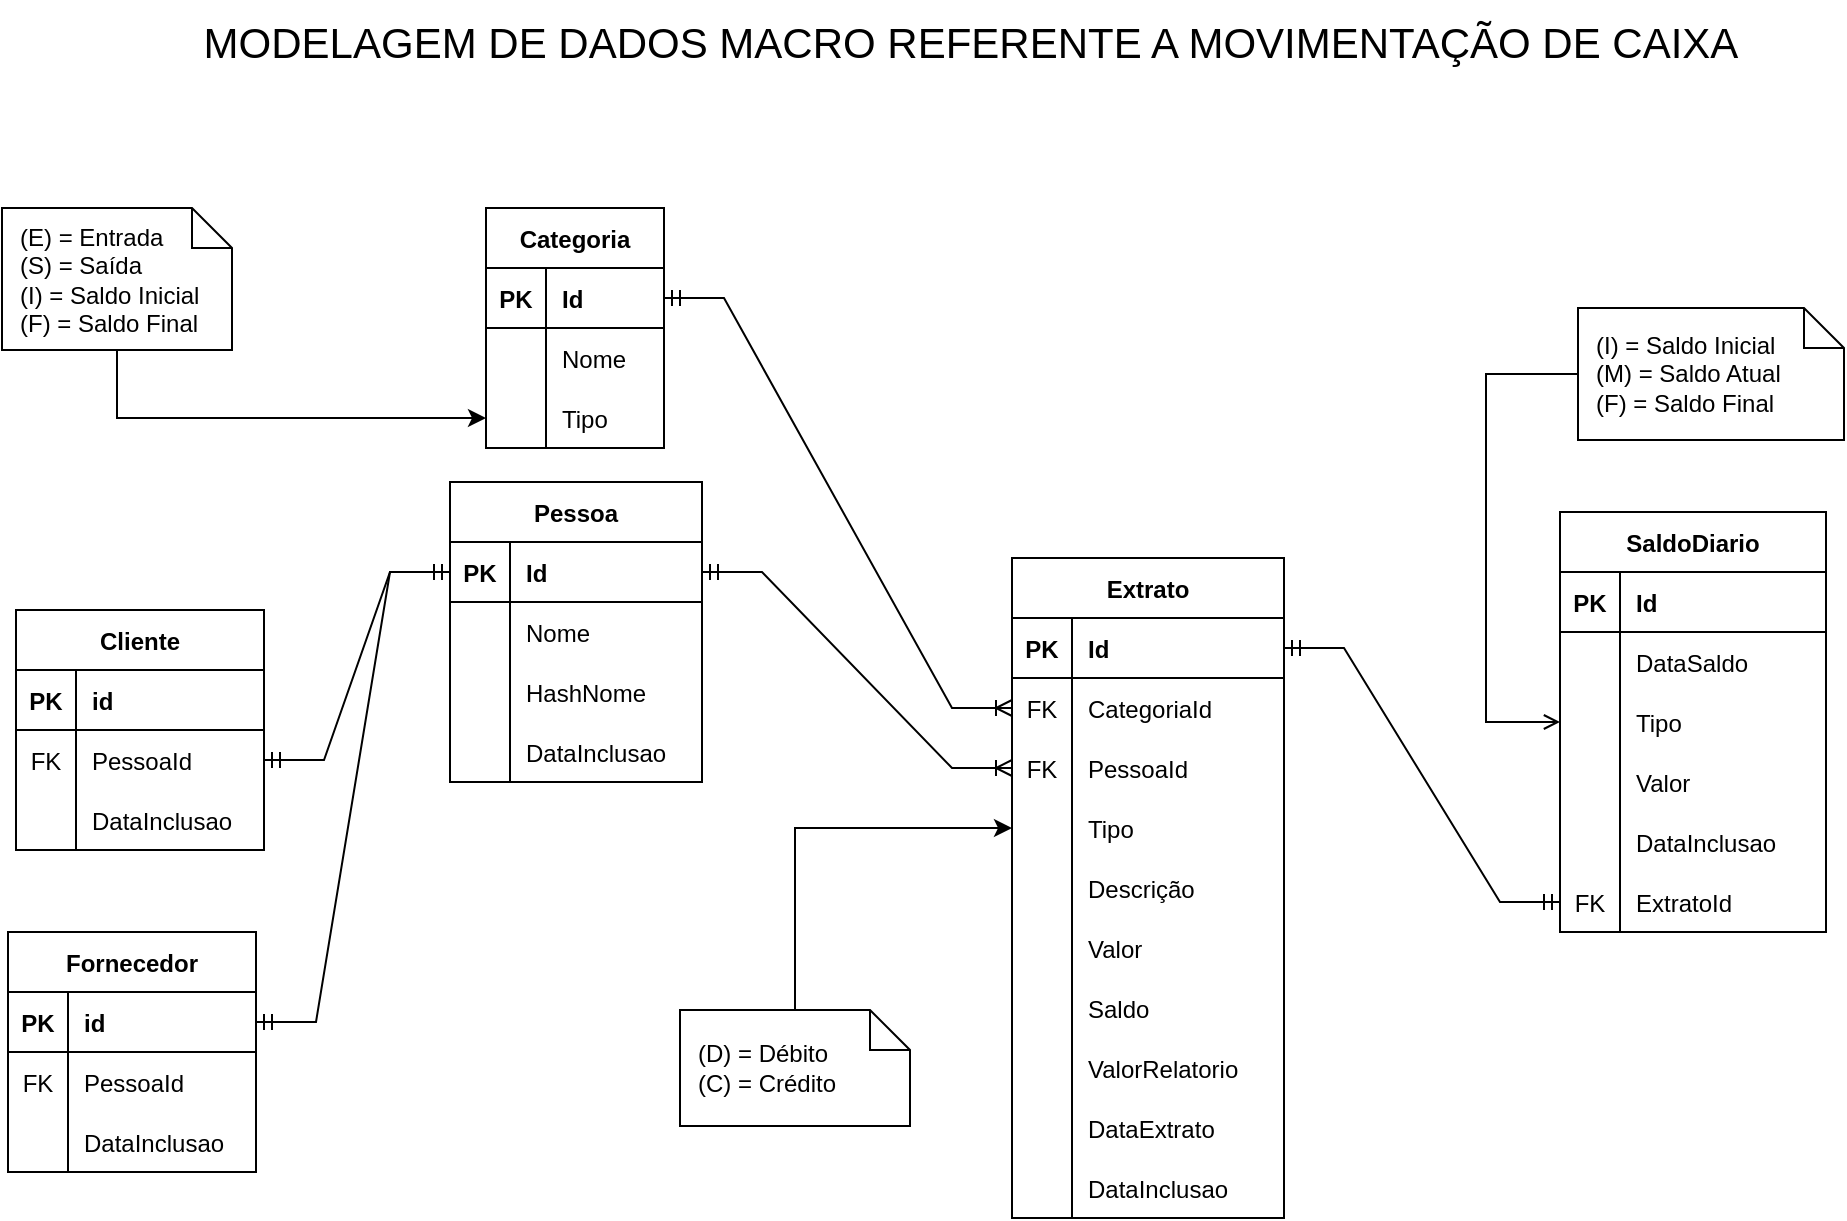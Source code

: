 <mxfile version="20.8.16" type="device"><diagram name="Crédito" id="AS2PuGs1cD0k9oY-39qY"><mxGraphModel dx="1418" dy="838" grid="0" gridSize="10" guides="1" tooltips="1" connect="1" arrows="1" fold="1" page="1" pageScale="1" pageWidth="1169" pageHeight="827" math="0" shadow="0"><root><mxCell id="0"/><mxCell id="1" parent="0"/><mxCell id="M5hJtx3lly6AgWgmzrhG-14" value="Cliente" style="shape=table;startSize=30;container=1;collapsible=1;childLayout=tableLayout;fixedRows=1;rowLines=0;fontStyle=1;align=center;resizeLast=1;" parent="1" vertex="1"><mxGeometry x="78" y="433" width="124" height="120" as="geometry"/></mxCell><mxCell id="M5hJtx3lly6AgWgmzrhG-15" value="" style="shape=tableRow;horizontal=0;startSize=0;swimlaneHead=0;swimlaneBody=0;fillColor=none;collapsible=0;dropTarget=0;points=[[0,0.5],[1,0.5]];portConstraint=eastwest;top=0;left=0;right=0;bottom=1;" parent="M5hJtx3lly6AgWgmzrhG-14" vertex="1"><mxGeometry y="30" width="124" height="30" as="geometry"/></mxCell><mxCell id="M5hJtx3lly6AgWgmzrhG-16" value="PK" style="shape=partialRectangle;connectable=0;fillColor=none;top=0;left=0;bottom=0;right=0;fontStyle=1;overflow=hidden;" parent="M5hJtx3lly6AgWgmzrhG-15" vertex="1"><mxGeometry width="30" height="30" as="geometry"><mxRectangle width="30" height="30" as="alternateBounds"/></mxGeometry></mxCell><mxCell id="M5hJtx3lly6AgWgmzrhG-17" value="id" style="shape=partialRectangle;connectable=0;fillColor=none;top=0;left=0;bottom=0;right=0;align=left;spacingLeft=6;fontStyle=1;overflow=hidden;" parent="M5hJtx3lly6AgWgmzrhG-15" vertex="1"><mxGeometry x="30" width="94" height="30" as="geometry"><mxRectangle width="94" height="30" as="alternateBounds"/></mxGeometry></mxCell><mxCell id="M5hJtx3lly6AgWgmzrhG-21" value="" style="shape=tableRow;horizontal=0;startSize=0;swimlaneHead=0;swimlaneBody=0;fillColor=none;collapsible=0;dropTarget=0;points=[[0,0.5],[1,0.5]];portConstraint=eastwest;top=0;left=0;right=0;bottom=0;" parent="M5hJtx3lly6AgWgmzrhG-14" vertex="1"><mxGeometry y="60" width="124" height="30" as="geometry"/></mxCell><mxCell id="M5hJtx3lly6AgWgmzrhG-22" value="FK" style="shape=partialRectangle;connectable=0;fillColor=none;top=0;left=0;bottom=0;right=0;editable=1;overflow=hidden;" parent="M5hJtx3lly6AgWgmzrhG-21" vertex="1"><mxGeometry width="30" height="30" as="geometry"><mxRectangle width="30" height="30" as="alternateBounds"/></mxGeometry></mxCell><mxCell id="M5hJtx3lly6AgWgmzrhG-23" value="PessoaId" style="shape=partialRectangle;connectable=0;fillColor=none;top=0;left=0;bottom=0;right=0;align=left;spacingLeft=6;overflow=hidden;" parent="M5hJtx3lly6AgWgmzrhG-21" vertex="1"><mxGeometry x="30" width="94" height="30" as="geometry"><mxRectangle width="94" height="30" as="alternateBounds"/></mxGeometry></mxCell><mxCell id="M5hJtx3lly6AgWgmzrhG-24" value="" style="shape=tableRow;horizontal=0;startSize=0;swimlaneHead=0;swimlaneBody=0;fillColor=none;collapsible=0;dropTarget=0;points=[[0,0.5],[1,0.5]];portConstraint=eastwest;top=0;left=0;right=0;bottom=0;" parent="M5hJtx3lly6AgWgmzrhG-14" vertex="1"><mxGeometry y="90" width="124" height="30" as="geometry"/></mxCell><mxCell id="M5hJtx3lly6AgWgmzrhG-25" value="" style="shape=partialRectangle;connectable=0;fillColor=none;top=0;left=0;bottom=0;right=0;editable=1;overflow=hidden;" parent="M5hJtx3lly6AgWgmzrhG-24" vertex="1"><mxGeometry width="30" height="30" as="geometry"><mxRectangle width="30" height="30" as="alternateBounds"/></mxGeometry></mxCell><mxCell id="M5hJtx3lly6AgWgmzrhG-26" value="DataInclusao" style="shape=partialRectangle;connectable=0;fillColor=none;top=0;left=0;bottom=0;right=0;align=left;spacingLeft=6;overflow=hidden;" parent="M5hJtx3lly6AgWgmzrhG-24" vertex="1"><mxGeometry x="30" width="94" height="30" as="geometry"><mxRectangle width="94" height="30" as="alternateBounds"/></mxGeometry></mxCell><mxCell id="M5hJtx3lly6AgWgmzrhG-64" value="Pessoa" style="shape=table;startSize=30;container=1;collapsible=1;childLayout=tableLayout;fixedRows=1;rowLines=0;fontStyle=1;align=center;resizeLast=1;" parent="1" vertex="1"><mxGeometry x="295" y="369" width="126" height="150" as="geometry"/></mxCell><mxCell id="M5hJtx3lly6AgWgmzrhG-65" value="" style="shape=tableRow;horizontal=0;startSize=0;swimlaneHead=0;swimlaneBody=0;fillColor=none;collapsible=0;dropTarget=0;points=[[0,0.5],[1,0.5]];portConstraint=eastwest;top=0;left=0;right=0;bottom=1;" parent="M5hJtx3lly6AgWgmzrhG-64" vertex="1"><mxGeometry y="30" width="126" height="30" as="geometry"/></mxCell><mxCell id="M5hJtx3lly6AgWgmzrhG-66" value="PK" style="shape=partialRectangle;connectable=0;fillColor=none;top=0;left=0;bottom=0;right=0;fontStyle=1;overflow=hidden;" parent="M5hJtx3lly6AgWgmzrhG-65" vertex="1"><mxGeometry width="30" height="30" as="geometry"><mxRectangle width="30" height="30" as="alternateBounds"/></mxGeometry></mxCell><mxCell id="M5hJtx3lly6AgWgmzrhG-67" value="Id" style="shape=partialRectangle;connectable=0;fillColor=none;top=0;left=0;bottom=0;right=0;align=left;spacingLeft=6;fontStyle=1;overflow=hidden;" parent="M5hJtx3lly6AgWgmzrhG-65" vertex="1"><mxGeometry x="30" width="96" height="30" as="geometry"><mxRectangle width="96" height="30" as="alternateBounds"/></mxGeometry></mxCell><mxCell id="M5hJtx3lly6AgWgmzrhG-68" value="" style="shape=tableRow;horizontal=0;startSize=0;swimlaneHead=0;swimlaneBody=0;fillColor=none;collapsible=0;dropTarget=0;points=[[0,0.5],[1,0.5]];portConstraint=eastwest;top=0;left=0;right=0;bottom=0;" parent="M5hJtx3lly6AgWgmzrhG-64" vertex="1"><mxGeometry y="60" width="126" height="30" as="geometry"/></mxCell><mxCell id="M5hJtx3lly6AgWgmzrhG-69" value="" style="shape=partialRectangle;connectable=0;fillColor=none;top=0;left=0;bottom=0;right=0;editable=1;overflow=hidden;" parent="M5hJtx3lly6AgWgmzrhG-68" vertex="1"><mxGeometry width="30" height="30" as="geometry"><mxRectangle width="30" height="30" as="alternateBounds"/></mxGeometry></mxCell><mxCell id="M5hJtx3lly6AgWgmzrhG-70" value="Nome" style="shape=partialRectangle;connectable=0;fillColor=none;top=0;left=0;bottom=0;right=0;align=left;spacingLeft=6;overflow=hidden;" parent="M5hJtx3lly6AgWgmzrhG-68" vertex="1"><mxGeometry x="30" width="96" height="30" as="geometry"><mxRectangle width="96" height="30" as="alternateBounds"/></mxGeometry></mxCell><mxCell id="dbDoLOKkEnyLVUd_mC0m-1" value="" style="shape=tableRow;horizontal=0;startSize=0;swimlaneHead=0;swimlaneBody=0;fillColor=none;collapsible=0;dropTarget=0;points=[[0,0.5],[1,0.5]];portConstraint=eastwest;top=0;left=0;right=0;bottom=0;" parent="M5hJtx3lly6AgWgmzrhG-64" vertex="1"><mxGeometry y="90" width="126" height="30" as="geometry"/></mxCell><mxCell id="dbDoLOKkEnyLVUd_mC0m-2" value="" style="shape=partialRectangle;connectable=0;fillColor=none;top=0;left=0;bottom=0;right=0;editable=1;overflow=hidden;" parent="dbDoLOKkEnyLVUd_mC0m-1" vertex="1"><mxGeometry width="30" height="30" as="geometry"><mxRectangle width="30" height="30" as="alternateBounds"/></mxGeometry></mxCell><mxCell id="dbDoLOKkEnyLVUd_mC0m-3" value="HashNome" style="shape=partialRectangle;connectable=0;fillColor=none;top=0;left=0;bottom=0;right=0;align=left;spacingLeft=6;overflow=hidden;" parent="dbDoLOKkEnyLVUd_mC0m-1" vertex="1"><mxGeometry x="30" width="96" height="30" as="geometry"><mxRectangle width="96" height="30" as="alternateBounds"/></mxGeometry></mxCell><mxCell id="M5hJtx3lly6AgWgmzrhG-74" value="" style="shape=tableRow;horizontal=0;startSize=0;swimlaneHead=0;swimlaneBody=0;fillColor=none;collapsible=0;dropTarget=0;points=[[0,0.5],[1,0.5]];portConstraint=eastwest;top=0;left=0;right=0;bottom=0;" parent="M5hJtx3lly6AgWgmzrhG-64" vertex="1"><mxGeometry y="120" width="126" height="30" as="geometry"/></mxCell><mxCell id="M5hJtx3lly6AgWgmzrhG-75" value="" style="shape=partialRectangle;connectable=0;fillColor=none;top=0;left=0;bottom=0;right=0;editable=1;overflow=hidden;" parent="M5hJtx3lly6AgWgmzrhG-74" vertex="1"><mxGeometry width="30" height="30" as="geometry"><mxRectangle width="30" height="30" as="alternateBounds"/></mxGeometry></mxCell><mxCell id="M5hJtx3lly6AgWgmzrhG-76" value="DataInclusao" style="shape=partialRectangle;connectable=0;fillColor=none;top=0;left=0;bottom=0;right=0;align=left;spacingLeft=6;overflow=hidden;" parent="M5hJtx3lly6AgWgmzrhG-74" vertex="1"><mxGeometry x="30" width="96" height="30" as="geometry"><mxRectangle width="96" height="30" as="alternateBounds"/></mxGeometry></mxCell><mxCell id="M5hJtx3lly6AgWgmzrhG-77" style="edgeStyle=orthogonalEdgeStyle;rounded=0;orthogonalLoop=1;jettySize=auto;html=1;entryX=1;entryY=0.5;entryDx=0;entryDy=0;" parent="1" edge="1"><mxGeometry relative="1" as="geometry"><mxPoint x="870" y="273" as="sourcePoint"/></mxGeometry></mxCell><mxCell id="M5hJtx3lly6AgWgmzrhG-89" value="Categoria" style="shape=table;startSize=30;container=1;collapsible=1;childLayout=tableLayout;fixedRows=1;rowLines=0;fontStyle=1;align=center;resizeLast=1;" parent="1" vertex="1"><mxGeometry x="313" y="232" width="89" height="120" as="geometry"/></mxCell><mxCell id="M5hJtx3lly6AgWgmzrhG-90" value="" style="shape=tableRow;horizontal=0;startSize=0;swimlaneHead=0;swimlaneBody=0;fillColor=none;collapsible=0;dropTarget=0;points=[[0,0.5],[1,0.5]];portConstraint=eastwest;top=0;left=0;right=0;bottom=1;" parent="M5hJtx3lly6AgWgmzrhG-89" vertex="1"><mxGeometry y="30" width="89" height="30" as="geometry"/></mxCell><mxCell id="M5hJtx3lly6AgWgmzrhG-91" value="PK" style="shape=partialRectangle;connectable=0;fillColor=none;top=0;left=0;bottom=0;right=0;fontStyle=1;overflow=hidden;" parent="M5hJtx3lly6AgWgmzrhG-90" vertex="1"><mxGeometry width="30" height="30" as="geometry"><mxRectangle width="30" height="30" as="alternateBounds"/></mxGeometry></mxCell><mxCell id="M5hJtx3lly6AgWgmzrhG-92" value="Id" style="shape=partialRectangle;connectable=0;fillColor=none;top=0;left=0;bottom=0;right=0;align=left;spacingLeft=6;fontStyle=1;overflow=hidden;" parent="M5hJtx3lly6AgWgmzrhG-90" vertex="1"><mxGeometry x="30" width="59" height="30" as="geometry"><mxRectangle width="59" height="30" as="alternateBounds"/></mxGeometry></mxCell><mxCell id="M5hJtx3lly6AgWgmzrhG-93" value="" style="shape=tableRow;horizontal=0;startSize=0;swimlaneHead=0;swimlaneBody=0;fillColor=none;collapsible=0;dropTarget=0;points=[[0,0.5],[1,0.5]];portConstraint=eastwest;top=0;left=0;right=0;bottom=0;" parent="M5hJtx3lly6AgWgmzrhG-89" vertex="1"><mxGeometry y="60" width="89" height="30" as="geometry"/></mxCell><mxCell id="M5hJtx3lly6AgWgmzrhG-94" value="" style="shape=partialRectangle;connectable=0;fillColor=none;top=0;left=0;bottom=0;right=0;editable=1;overflow=hidden;" parent="M5hJtx3lly6AgWgmzrhG-93" vertex="1"><mxGeometry width="30" height="30" as="geometry"><mxRectangle width="30" height="30" as="alternateBounds"/></mxGeometry></mxCell><mxCell id="M5hJtx3lly6AgWgmzrhG-95" value="Nome" style="shape=partialRectangle;connectable=0;fillColor=none;top=0;left=0;bottom=0;right=0;align=left;spacingLeft=6;overflow=hidden;" parent="M5hJtx3lly6AgWgmzrhG-93" vertex="1"><mxGeometry x="30" width="59" height="30" as="geometry"><mxRectangle width="59" height="30" as="alternateBounds"/></mxGeometry></mxCell><mxCell id="dbDoLOKkEnyLVUd_mC0m-12" value="" style="shape=tableRow;horizontal=0;startSize=0;swimlaneHead=0;swimlaneBody=0;fillColor=none;collapsible=0;dropTarget=0;points=[[0,0.5],[1,0.5]];portConstraint=eastwest;top=0;left=0;right=0;bottom=0;" parent="M5hJtx3lly6AgWgmzrhG-89" vertex="1"><mxGeometry y="90" width="89" height="30" as="geometry"/></mxCell><mxCell id="dbDoLOKkEnyLVUd_mC0m-13" value="" style="shape=partialRectangle;connectable=0;fillColor=none;top=0;left=0;bottom=0;right=0;editable=1;overflow=hidden;" parent="dbDoLOKkEnyLVUd_mC0m-12" vertex="1"><mxGeometry width="30" height="30" as="geometry"><mxRectangle width="30" height="30" as="alternateBounds"/></mxGeometry></mxCell><mxCell id="dbDoLOKkEnyLVUd_mC0m-14" value="Tipo" style="shape=partialRectangle;connectable=0;fillColor=none;top=0;left=0;bottom=0;right=0;align=left;spacingLeft=6;overflow=hidden;" parent="dbDoLOKkEnyLVUd_mC0m-12" vertex="1"><mxGeometry x="30" width="59" height="30" as="geometry"><mxRectangle width="59" height="30" as="alternateBounds"/></mxGeometry></mxCell><mxCell id="mObp9Lxqi2hKLNURR3In-1" value="Extrato" style="shape=table;startSize=30;container=1;collapsible=1;childLayout=tableLayout;fixedRows=1;rowLines=0;fontStyle=1;align=center;resizeLast=1;" parent="1" vertex="1"><mxGeometry x="576" y="407" width="136" height="330" as="geometry"/></mxCell><mxCell id="mObp9Lxqi2hKLNURR3In-2" value="" style="shape=tableRow;horizontal=0;startSize=0;swimlaneHead=0;swimlaneBody=0;fillColor=none;collapsible=0;dropTarget=0;points=[[0,0.5],[1,0.5]];portConstraint=eastwest;top=0;left=0;right=0;bottom=1;" parent="mObp9Lxqi2hKLNURR3In-1" vertex="1"><mxGeometry y="30" width="136" height="30" as="geometry"/></mxCell><mxCell id="mObp9Lxqi2hKLNURR3In-3" value="PK" style="shape=partialRectangle;connectable=0;fillColor=none;top=0;left=0;bottom=0;right=0;fontStyle=1;overflow=hidden;" parent="mObp9Lxqi2hKLNURR3In-2" vertex="1"><mxGeometry width="30" height="30" as="geometry"><mxRectangle width="30" height="30" as="alternateBounds"/></mxGeometry></mxCell><mxCell id="mObp9Lxqi2hKLNURR3In-4" value="Id" style="shape=partialRectangle;connectable=0;fillColor=none;top=0;left=0;bottom=0;right=0;align=left;spacingLeft=6;fontStyle=1;overflow=hidden;" parent="mObp9Lxqi2hKLNURR3In-2" vertex="1"><mxGeometry x="30" width="106" height="30" as="geometry"><mxRectangle width="106" height="30" as="alternateBounds"/></mxGeometry></mxCell><mxCell id="_UPKLBqCX-SLolypVZ4s-2" value="" style="shape=tableRow;horizontal=0;startSize=0;swimlaneHead=0;swimlaneBody=0;fillColor=none;collapsible=0;dropTarget=0;points=[[0,0.5],[1,0.5]];portConstraint=eastwest;top=0;left=0;right=0;bottom=0;" vertex="1" parent="mObp9Lxqi2hKLNURR3In-1"><mxGeometry y="60" width="136" height="30" as="geometry"/></mxCell><mxCell id="_UPKLBqCX-SLolypVZ4s-3" value="FK" style="shape=partialRectangle;connectable=0;fillColor=none;top=0;left=0;bottom=0;right=0;editable=1;overflow=hidden;" vertex="1" parent="_UPKLBqCX-SLolypVZ4s-2"><mxGeometry width="30" height="30" as="geometry"><mxRectangle width="30" height="30" as="alternateBounds"/></mxGeometry></mxCell><mxCell id="_UPKLBqCX-SLolypVZ4s-4" value="CategoriaId" style="shape=partialRectangle;connectable=0;fillColor=none;top=0;left=0;bottom=0;right=0;align=left;spacingLeft=6;overflow=hidden;" vertex="1" parent="_UPKLBqCX-SLolypVZ4s-2"><mxGeometry x="30" width="106" height="30" as="geometry"><mxRectangle width="106" height="30" as="alternateBounds"/></mxGeometry></mxCell><mxCell id="_UPKLBqCX-SLolypVZ4s-5" value="" style="shape=tableRow;horizontal=0;startSize=0;swimlaneHead=0;swimlaneBody=0;fillColor=none;collapsible=0;dropTarget=0;points=[[0,0.5],[1,0.5]];portConstraint=eastwest;top=0;left=0;right=0;bottom=0;" vertex="1" parent="mObp9Lxqi2hKLNURR3In-1"><mxGeometry y="90" width="136" height="30" as="geometry"/></mxCell><mxCell id="_UPKLBqCX-SLolypVZ4s-6" value="FK" style="shape=partialRectangle;connectable=0;fillColor=none;top=0;left=0;bottom=0;right=0;editable=1;overflow=hidden;" vertex="1" parent="_UPKLBqCX-SLolypVZ4s-5"><mxGeometry width="30" height="30" as="geometry"><mxRectangle width="30" height="30" as="alternateBounds"/></mxGeometry></mxCell><mxCell id="_UPKLBqCX-SLolypVZ4s-7" value="PessoaId" style="shape=partialRectangle;connectable=0;fillColor=none;top=0;left=0;bottom=0;right=0;align=left;spacingLeft=6;overflow=hidden;" vertex="1" parent="_UPKLBqCX-SLolypVZ4s-5"><mxGeometry x="30" width="106" height="30" as="geometry"><mxRectangle width="106" height="30" as="alternateBounds"/></mxGeometry></mxCell><mxCell id="mObp9Lxqi2hKLNURR3In-5" value="" style="shape=tableRow;horizontal=0;startSize=0;swimlaneHead=0;swimlaneBody=0;fillColor=none;collapsible=0;dropTarget=0;points=[[0,0.5],[1,0.5]];portConstraint=eastwest;top=0;left=0;right=0;bottom=0;" parent="mObp9Lxqi2hKLNURR3In-1" vertex="1"><mxGeometry y="120" width="136" height="30" as="geometry"/></mxCell><mxCell id="mObp9Lxqi2hKLNURR3In-6" value="" style="shape=partialRectangle;connectable=0;fillColor=none;top=0;left=0;bottom=0;right=0;editable=1;overflow=hidden;" parent="mObp9Lxqi2hKLNURR3In-5" vertex="1"><mxGeometry width="30" height="30" as="geometry"><mxRectangle width="30" height="30" as="alternateBounds"/></mxGeometry></mxCell><mxCell id="mObp9Lxqi2hKLNURR3In-7" value="Tipo" style="shape=partialRectangle;connectable=0;fillColor=none;top=0;left=0;bottom=0;right=0;align=left;spacingLeft=6;overflow=hidden;" parent="mObp9Lxqi2hKLNURR3In-5" vertex="1"><mxGeometry x="30" width="106" height="30" as="geometry"><mxRectangle width="106" height="30" as="alternateBounds"/></mxGeometry></mxCell><mxCell id="ggzeGpOyFJZ835EG9ODy-5" value="" style="shape=tableRow;horizontal=0;startSize=0;swimlaneHead=0;swimlaneBody=0;fillColor=none;collapsible=0;dropTarget=0;points=[[0,0.5],[1,0.5]];portConstraint=eastwest;top=0;left=0;right=0;bottom=0;" parent="mObp9Lxqi2hKLNURR3In-1" vertex="1"><mxGeometry y="150" width="136" height="30" as="geometry"/></mxCell><mxCell id="ggzeGpOyFJZ835EG9ODy-6" value="" style="shape=partialRectangle;connectable=0;fillColor=none;top=0;left=0;bottom=0;right=0;editable=1;overflow=hidden;" parent="ggzeGpOyFJZ835EG9ODy-5" vertex="1"><mxGeometry width="30" height="30" as="geometry"><mxRectangle width="30" height="30" as="alternateBounds"/></mxGeometry></mxCell><mxCell id="ggzeGpOyFJZ835EG9ODy-7" value="Descrição" style="shape=partialRectangle;connectable=0;fillColor=none;top=0;left=0;bottom=0;right=0;align=left;spacingLeft=6;overflow=hidden;" parent="ggzeGpOyFJZ835EG9ODy-5" vertex="1"><mxGeometry x="30" width="106" height="30" as="geometry"><mxRectangle width="106" height="30" as="alternateBounds"/></mxGeometry></mxCell><mxCell id="ggzeGpOyFJZ835EG9ODy-2" value="" style="shape=tableRow;horizontal=0;startSize=0;swimlaneHead=0;swimlaneBody=0;fillColor=none;collapsible=0;dropTarget=0;points=[[0,0.5],[1,0.5]];portConstraint=eastwest;top=0;left=0;right=0;bottom=0;" parent="mObp9Lxqi2hKLNURR3In-1" vertex="1"><mxGeometry y="180" width="136" height="30" as="geometry"/></mxCell><mxCell id="ggzeGpOyFJZ835EG9ODy-3" value="" style="shape=partialRectangle;connectable=0;fillColor=none;top=0;left=0;bottom=0;right=0;editable=1;overflow=hidden;" parent="ggzeGpOyFJZ835EG9ODy-2" vertex="1"><mxGeometry width="30" height="30" as="geometry"><mxRectangle width="30" height="30" as="alternateBounds"/></mxGeometry></mxCell><mxCell id="ggzeGpOyFJZ835EG9ODy-4" value="Valor" style="shape=partialRectangle;connectable=0;fillColor=none;top=0;left=0;bottom=0;right=0;align=left;spacingLeft=6;overflow=hidden;" parent="ggzeGpOyFJZ835EG9ODy-2" vertex="1"><mxGeometry x="30" width="106" height="30" as="geometry"><mxRectangle width="106" height="30" as="alternateBounds"/></mxGeometry></mxCell><mxCell id="mObp9Lxqi2hKLNURR3In-8" value="" style="shape=tableRow;horizontal=0;startSize=0;swimlaneHead=0;swimlaneBody=0;fillColor=none;collapsible=0;dropTarget=0;points=[[0,0.5],[1,0.5]];portConstraint=eastwest;top=0;left=0;right=0;bottom=0;" parent="mObp9Lxqi2hKLNURR3In-1" vertex="1"><mxGeometry y="210" width="136" height="30" as="geometry"/></mxCell><mxCell id="mObp9Lxqi2hKLNURR3In-9" value="" style="shape=partialRectangle;connectable=0;fillColor=none;top=0;left=0;bottom=0;right=0;editable=1;overflow=hidden;" parent="mObp9Lxqi2hKLNURR3In-8" vertex="1"><mxGeometry width="30" height="30" as="geometry"><mxRectangle width="30" height="30" as="alternateBounds"/></mxGeometry></mxCell><mxCell id="mObp9Lxqi2hKLNURR3In-10" value="Saldo" style="shape=partialRectangle;connectable=0;fillColor=none;top=0;left=0;bottom=0;right=0;align=left;spacingLeft=6;overflow=hidden;" parent="mObp9Lxqi2hKLNURR3In-8" vertex="1"><mxGeometry x="30" width="106" height="30" as="geometry"><mxRectangle width="106" height="30" as="alternateBounds"/></mxGeometry></mxCell><mxCell id="dbDoLOKkEnyLVUd_mC0m-22" value="" style="shape=tableRow;horizontal=0;startSize=0;swimlaneHead=0;swimlaneBody=0;fillColor=none;collapsible=0;dropTarget=0;points=[[0,0.5],[1,0.5]];portConstraint=eastwest;top=0;left=0;right=0;bottom=0;" parent="mObp9Lxqi2hKLNURR3In-1" vertex="1"><mxGeometry y="240" width="136" height="30" as="geometry"/></mxCell><mxCell id="dbDoLOKkEnyLVUd_mC0m-23" value="" style="shape=partialRectangle;connectable=0;fillColor=none;top=0;left=0;bottom=0;right=0;editable=1;overflow=hidden;" parent="dbDoLOKkEnyLVUd_mC0m-22" vertex="1"><mxGeometry width="30" height="30" as="geometry"><mxRectangle width="30" height="30" as="alternateBounds"/></mxGeometry></mxCell><mxCell id="dbDoLOKkEnyLVUd_mC0m-24" value="ValorRelatorio" style="shape=partialRectangle;connectable=0;fillColor=none;top=0;left=0;bottom=0;right=0;align=left;spacingLeft=6;overflow=hidden;" parent="dbDoLOKkEnyLVUd_mC0m-22" vertex="1"><mxGeometry x="30" width="106" height="30" as="geometry"><mxRectangle width="106" height="30" as="alternateBounds"/></mxGeometry></mxCell><mxCell id="dbDoLOKkEnyLVUd_mC0m-44" value="" style="shape=tableRow;horizontal=0;startSize=0;swimlaneHead=0;swimlaneBody=0;fillColor=none;collapsible=0;dropTarget=0;points=[[0,0.5],[1,0.5]];portConstraint=eastwest;top=0;left=0;right=0;bottom=0;" parent="mObp9Lxqi2hKLNURR3In-1" vertex="1"><mxGeometry y="270" width="136" height="30" as="geometry"/></mxCell><mxCell id="dbDoLOKkEnyLVUd_mC0m-45" value="" style="shape=partialRectangle;connectable=0;fillColor=none;top=0;left=0;bottom=0;right=0;editable=1;overflow=hidden;" parent="dbDoLOKkEnyLVUd_mC0m-44" vertex="1"><mxGeometry width="30" height="30" as="geometry"><mxRectangle width="30" height="30" as="alternateBounds"/></mxGeometry></mxCell><mxCell id="dbDoLOKkEnyLVUd_mC0m-46" value="DataExtrato" style="shape=partialRectangle;connectable=0;fillColor=none;top=0;left=0;bottom=0;right=0;align=left;spacingLeft=6;overflow=hidden;" parent="dbDoLOKkEnyLVUd_mC0m-44" vertex="1"><mxGeometry x="30" width="106" height="30" as="geometry"><mxRectangle width="106" height="30" as="alternateBounds"/></mxGeometry></mxCell><mxCell id="dbDoLOKkEnyLVUd_mC0m-69" value="" style="shape=tableRow;horizontal=0;startSize=0;swimlaneHead=0;swimlaneBody=0;fillColor=none;collapsible=0;dropTarget=0;points=[[0,0.5],[1,0.5]];portConstraint=eastwest;top=0;left=0;right=0;bottom=0;" parent="mObp9Lxqi2hKLNURR3In-1" vertex="1"><mxGeometry y="300" width="136" height="30" as="geometry"/></mxCell><mxCell id="dbDoLOKkEnyLVUd_mC0m-70" value="" style="shape=partialRectangle;connectable=0;fillColor=none;top=0;left=0;bottom=0;right=0;editable=1;overflow=hidden;" parent="dbDoLOKkEnyLVUd_mC0m-69" vertex="1"><mxGeometry width="30" height="30" as="geometry"><mxRectangle width="30" height="30" as="alternateBounds"/></mxGeometry></mxCell><mxCell id="dbDoLOKkEnyLVUd_mC0m-71" value="DataInclusao" style="shape=partialRectangle;connectable=0;fillColor=none;top=0;left=0;bottom=0;right=0;align=left;spacingLeft=6;overflow=hidden;" parent="dbDoLOKkEnyLVUd_mC0m-69" vertex="1"><mxGeometry x="30" width="106" height="30" as="geometry"><mxRectangle width="106" height="30" as="alternateBounds"/></mxGeometry></mxCell><mxCell id="dbDoLOKkEnyLVUd_mC0m-19" value="" style="edgeStyle=entityRelationEdgeStyle;fontSize=12;html=1;endArrow=ERmandOne;startArrow=ERoneToMany;rounded=0;startFill=0;endFill=0;entryX=1;entryY=0.5;entryDx=0;entryDy=0;" parent="1" source="_UPKLBqCX-SLolypVZ4s-5" target="M5hJtx3lly6AgWgmzrhG-65" edge="1"><mxGeometry width="100" height="100" relative="1" as="geometry"><mxPoint x="627" y="365" as="sourcePoint"/><mxPoint x="747" y="316" as="targetPoint"/></mxGeometry></mxCell><mxCell id="dbDoLOKkEnyLVUd_mC0m-21" value="" style="edgeStyle=entityRelationEdgeStyle;fontSize=12;html=1;endArrow=ERmandOne;startArrow=ERmandOne;rounded=0;endFill=0;entryX=1;entryY=0.5;entryDx=0;entryDy=0;exitX=0;exitY=0.5;exitDx=0;exitDy=0;" parent="1" source="M5hJtx3lly6AgWgmzrhG-65" target="M5hJtx3lly6AgWgmzrhG-21" edge="1"><mxGeometry width="100" height="100" relative="1" as="geometry"><mxPoint x="130" y="495" as="sourcePoint"/><mxPoint x="314" y="287" as="targetPoint"/></mxGeometry></mxCell><mxCell id="dbDoLOKkEnyLVUd_mC0m-75" value="SaldoDiario" style="shape=table;startSize=30;container=1;collapsible=1;childLayout=tableLayout;fixedRows=1;rowLines=0;fontStyle=1;align=center;resizeLast=1;" parent="1" vertex="1"><mxGeometry x="850" y="384" width="133" height="210" as="geometry"/></mxCell><mxCell id="dbDoLOKkEnyLVUd_mC0m-76" value="" style="shape=tableRow;horizontal=0;startSize=0;swimlaneHead=0;swimlaneBody=0;fillColor=none;collapsible=0;dropTarget=0;points=[[0,0.5],[1,0.5]];portConstraint=eastwest;top=0;left=0;right=0;bottom=1;" parent="dbDoLOKkEnyLVUd_mC0m-75" vertex="1"><mxGeometry y="30" width="133" height="30" as="geometry"/></mxCell><mxCell id="dbDoLOKkEnyLVUd_mC0m-77" value="PK" style="shape=partialRectangle;connectable=0;fillColor=none;top=0;left=0;bottom=0;right=0;fontStyle=1;overflow=hidden;" parent="dbDoLOKkEnyLVUd_mC0m-76" vertex="1"><mxGeometry width="30" height="30" as="geometry"><mxRectangle width="30" height="30" as="alternateBounds"/></mxGeometry></mxCell><mxCell id="dbDoLOKkEnyLVUd_mC0m-78" value="Id" style="shape=partialRectangle;connectable=0;fillColor=none;top=0;left=0;bottom=0;right=0;align=left;spacingLeft=6;fontStyle=1;overflow=hidden;" parent="dbDoLOKkEnyLVUd_mC0m-76" vertex="1"><mxGeometry x="30" width="103" height="30" as="geometry"><mxRectangle width="103" height="30" as="alternateBounds"/></mxGeometry></mxCell><mxCell id="dbDoLOKkEnyLVUd_mC0m-79" value="" style="shape=tableRow;horizontal=0;startSize=0;swimlaneHead=0;swimlaneBody=0;fillColor=none;collapsible=0;dropTarget=0;points=[[0,0.5],[1,0.5]];portConstraint=eastwest;top=0;left=0;right=0;bottom=0;" parent="dbDoLOKkEnyLVUd_mC0m-75" vertex="1"><mxGeometry y="60" width="133" height="30" as="geometry"/></mxCell><mxCell id="dbDoLOKkEnyLVUd_mC0m-80" value="" style="shape=partialRectangle;connectable=0;fillColor=none;top=0;left=0;bottom=0;right=0;editable=1;overflow=hidden;" parent="dbDoLOKkEnyLVUd_mC0m-79" vertex="1"><mxGeometry width="30" height="30" as="geometry"><mxRectangle width="30" height="30" as="alternateBounds"/></mxGeometry></mxCell><mxCell id="dbDoLOKkEnyLVUd_mC0m-81" value="DataSaldo" style="shape=partialRectangle;connectable=0;fillColor=none;top=0;left=0;bottom=0;right=0;align=left;spacingLeft=6;overflow=hidden;" parent="dbDoLOKkEnyLVUd_mC0m-79" vertex="1"><mxGeometry x="30" width="103" height="30" as="geometry"><mxRectangle width="103" height="30" as="alternateBounds"/></mxGeometry></mxCell><mxCell id="dbDoLOKkEnyLVUd_mC0m-82" value="" style="shape=tableRow;horizontal=0;startSize=0;swimlaneHead=0;swimlaneBody=0;fillColor=none;collapsible=0;dropTarget=0;points=[[0,0.5],[1,0.5]];portConstraint=eastwest;top=0;left=0;right=0;bottom=0;" parent="dbDoLOKkEnyLVUd_mC0m-75" vertex="1"><mxGeometry y="90" width="133" height="30" as="geometry"/></mxCell><mxCell id="dbDoLOKkEnyLVUd_mC0m-83" value="" style="shape=partialRectangle;connectable=0;fillColor=none;top=0;left=0;bottom=0;right=0;editable=1;overflow=hidden;" parent="dbDoLOKkEnyLVUd_mC0m-82" vertex="1"><mxGeometry width="30" height="30" as="geometry"><mxRectangle width="30" height="30" as="alternateBounds"/></mxGeometry></mxCell><mxCell id="dbDoLOKkEnyLVUd_mC0m-84" value="Tipo" style="shape=partialRectangle;connectable=0;fillColor=none;top=0;left=0;bottom=0;right=0;align=left;spacingLeft=6;overflow=hidden;" parent="dbDoLOKkEnyLVUd_mC0m-82" vertex="1"><mxGeometry x="30" width="103" height="30" as="geometry"><mxRectangle width="103" height="30" as="alternateBounds"/></mxGeometry></mxCell><mxCell id="dbDoLOKkEnyLVUd_mC0m-95" value="" style="shape=tableRow;horizontal=0;startSize=0;swimlaneHead=0;swimlaneBody=0;fillColor=none;collapsible=0;dropTarget=0;points=[[0,0.5],[1,0.5]];portConstraint=eastwest;top=0;left=0;right=0;bottom=0;" parent="dbDoLOKkEnyLVUd_mC0m-75" vertex="1"><mxGeometry y="120" width="133" height="30" as="geometry"/></mxCell><mxCell id="dbDoLOKkEnyLVUd_mC0m-96" value="" style="shape=partialRectangle;connectable=0;fillColor=none;top=0;left=0;bottom=0;right=0;editable=1;overflow=hidden;" parent="dbDoLOKkEnyLVUd_mC0m-95" vertex="1"><mxGeometry width="30" height="30" as="geometry"><mxRectangle width="30" height="30" as="alternateBounds"/></mxGeometry></mxCell><mxCell id="dbDoLOKkEnyLVUd_mC0m-97" value="Valor" style="shape=partialRectangle;connectable=0;fillColor=none;top=0;left=0;bottom=0;right=0;align=left;spacingLeft=6;overflow=hidden;" parent="dbDoLOKkEnyLVUd_mC0m-95" vertex="1"><mxGeometry x="30" width="103" height="30" as="geometry"><mxRectangle width="103" height="30" as="alternateBounds"/></mxGeometry></mxCell><mxCell id="dbDoLOKkEnyLVUd_mC0m-98" value="" style="shape=tableRow;horizontal=0;startSize=0;swimlaneHead=0;swimlaneBody=0;fillColor=none;collapsible=0;dropTarget=0;points=[[0,0.5],[1,0.5]];portConstraint=eastwest;top=0;left=0;right=0;bottom=0;" parent="dbDoLOKkEnyLVUd_mC0m-75" vertex="1"><mxGeometry y="150" width="133" height="30" as="geometry"/></mxCell><mxCell id="dbDoLOKkEnyLVUd_mC0m-99" value="" style="shape=partialRectangle;connectable=0;fillColor=none;top=0;left=0;bottom=0;right=0;editable=1;overflow=hidden;" parent="dbDoLOKkEnyLVUd_mC0m-98" vertex="1"><mxGeometry width="30" height="30" as="geometry"><mxRectangle width="30" height="30" as="alternateBounds"/></mxGeometry></mxCell><mxCell id="dbDoLOKkEnyLVUd_mC0m-100" value="DataInclusao" style="shape=partialRectangle;connectable=0;fillColor=none;top=0;left=0;bottom=0;right=0;align=left;spacingLeft=6;overflow=hidden;" parent="dbDoLOKkEnyLVUd_mC0m-98" vertex="1"><mxGeometry x="30" width="103" height="30" as="geometry"><mxRectangle width="103" height="30" as="alternateBounds"/></mxGeometry></mxCell><mxCell id="dbDoLOKkEnyLVUd_mC0m-117" value="" style="shape=tableRow;horizontal=0;startSize=0;swimlaneHead=0;swimlaneBody=0;fillColor=none;collapsible=0;dropTarget=0;points=[[0,0.5],[1,0.5]];portConstraint=eastwest;top=0;left=0;right=0;bottom=0;" parent="dbDoLOKkEnyLVUd_mC0m-75" vertex="1"><mxGeometry y="180" width="133" height="30" as="geometry"/></mxCell><mxCell id="dbDoLOKkEnyLVUd_mC0m-118" value="FK" style="shape=partialRectangle;connectable=0;fillColor=none;top=0;left=0;bottom=0;right=0;editable=1;overflow=hidden;" parent="dbDoLOKkEnyLVUd_mC0m-117" vertex="1"><mxGeometry width="30" height="30" as="geometry"><mxRectangle width="30" height="30" as="alternateBounds"/></mxGeometry></mxCell><mxCell id="dbDoLOKkEnyLVUd_mC0m-119" value="ExtratoId" style="shape=partialRectangle;connectable=0;fillColor=none;top=0;left=0;bottom=0;right=0;align=left;spacingLeft=6;overflow=hidden;" parent="dbDoLOKkEnyLVUd_mC0m-117" vertex="1"><mxGeometry x="30" width="103" height="30" as="geometry"><mxRectangle width="103" height="30" as="alternateBounds"/></mxGeometry></mxCell><mxCell id="dbDoLOKkEnyLVUd_mC0m-120" value="" style="edgeStyle=entityRelationEdgeStyle;fontSize=12;html=1;endArrow=ERmandOne;startArrow=ERmandOne;rounded=0;endFill=0;exitX=1;exitY=0.5;exitDx=0;exitDy=0;entryX=0;entryY=0.5;entryDx=0;entryDy=0;" parent="1" source="mObp9Lxqi2hKLNURR3In-2" target="dbDoLOKkEnyLVUd_mC0m-117" edge="1"><mxGeometry width="100" height="100" relative="1" as="geometry"><mxPoint x="858" y="575" as="sourcePoint"/><mxPoint x="943" y="605" as="targetPoint"/></mxGeometry></mxCell><mxCell id="dbDoLOKkEnyLVUd_mC0m-123" value="MODELAGEM DE DADOS MACRO REFERENTE A MOVIMENTAÇÃO DE CAIXA" style="text;strokeColor=none;align=center;fillColor=none;html=1;verticalAlign=middle;whiteSpace=wrap;rounded=0;fontSize=21;" parent="1" vertex="1"><mxGeometry x="145" y="128" width="821" height="42" as="geometry"/></mxCell><mxCell id="_UPKLBqCX-SLolypVZ4s-11" style="edgeStyle=orthogonalEdgeStyle;rounded=0;orthogonalLoop=1;jettySize=auto;html=1;entryX=0;entryY=0.5;entryDx=0;entryDy=0;" edge="1" parent="1" source="VZypG9-3mjtRUPBR6G18-1" target="dbDoLOKkEnyLVUd_mC0m-12"><mxGeometry relative="1" as="geometry"/></mxCell><mxCell id="VZypG9-3mjtRUPBR6G18-1" value="(E) = Entrada&lt;br&gt;(S) = Saída&lt;br&gt;(I) = Saldo Inicial&lt;br&gt;(F) = Saldo Final" style="shape=note;size=20;whiteSpace=wrap;html=1;fontSize=12;align=left;spacingLeft=7;" parent="1" vertex="1"><mxGeometry x="71" y="232" width="115" height="71" as="geometry"/></mxCell><mxCell id="0s124H1mqhTuyRkb53Gq-5" style="edgeStyle=orthogonalEdgeStyle;rounded=0;orthogonalLoop=1;jettySize=auto;html=1;entryX=0;entryY=0.5;entryDx=0;entryDy=0;fontSize=12;startArrow=none;startFill=0;endArrow=open;endFill=0;" parent="1" source="0s124H1mqhTuyRkb53Gq-3" target="dbDoLOKkEnyLVUd_mC0m-82" edge="1"><mxGeometry relative="1" as="geometry"><Array as="points"><mxPoint x="813" y="315"/><mxPoint x="813" y="489"/></Array></mxGeometry></mxCell><mxCell id="0s124H1mqhTuyRkb53Gq-3" value="(I) = Saldo Inicial&lt;br&gt;(M) = Saldo Atual&lt;br&gt;(F) = Saldo Final" style="shape=note;size=20;whiteSpace=wrap;html=1;fontSize=12;align=left;spacingLeft=7;" parent="1" vertex="1"><mxGeometry x="859" y="282" width="133" height="66" as="geometry"/></mxCell><mxCell id="_UPKLBqCX-SLolypVZ4s-9" style="edgeStyle=orthogonalEdgeStyle;rounded=0;orthogonalLoop=1;jettySize=auto;html=1;entryX=0;entryY=0.5;entryDx=0;entryDy=0;" edge="1" parent="1" source="0s124H1mqhTuyRkb53Gq-7" target="mObp9Lxqi2hKLNURR3In-5"><mxGeometry relative="1" as="geometry"/></mxCell><mxCell id="0s124H1mqhTuyRkb53Gq-7" value="(D) = Débito&lt;br&gt;(C) = Crédito" style="shape=note;size=20;whiteSpace=wrap;html=1;fontSize=12;align=left;spacingLeft=7;" parent="1" vertex="1"><mxGeometry x="410" y="633" width="115" height="58" as="geometry"/></mxCell><mxCell id="_UPKLBqCX-SLolypVZ4s-10" value="" style="edgeStyle=entityRelationEdgeStyle;fontSize=12;html=1;endArrow=ERmandOne;startArrow=ERoneToMany;rounded=0;startFill=0;endFill=0;entryX=1;entryY=0.5;entryDx=0;entryDy=0;exitX=0;exitY=0.5;exitDx=0;exitDy=0;" edge="1" parent="1" source="_UPKLBqCX-SLolypVZ4s-2" target="M5hJtx3lly6AgWgmzrhG-90"><mxGeometry width="100" height="100" relative="1" as="geometry"><mxPoint x="722" y="538" as="sourcePoint"/><mxPoint x="431" y="354" as="targetPoint"/></mxGeometry></mxCell><mxCell id="pmmzbgdL3Tcpn7rgSz7p-1" value="Fornecedor" style="shape=table;startSize=30;container=1;collapsible=1;childLayout=tableLayout;fixedRows=1;rowLines=0;fontStyle=1;align=center;resizeLast=1;" vertex="1" parent="1"><mxGeometry x="74" y="594" width="124" height="120" as="geometry"/></mxCell><mxCell id="pmmzbgdL3Tcpn7rgSz7p-2" value="" style="shape=tableRow;horizontal=0;startSize=0;swimlaneHead=0;swimlaneBody=0;fillColor=none;collapsible=0;dropTarget=0;points=[[0,0.5],[1,0.5]];portConstraint=eastwest;top=0;left=0;right=0;bottom=1;" vertex="1" parent="pmmzbgdL3Tcpn7rgSz7p-1"><mxGeometry y="30" width="124" height="30" as="geometry"/></mxCell><mxCell id="pmmzbgdL3Tcpn7rgSz7p-3" value="PK" style="shape=partialRectangle;connectable=0;fillColor=none;top=0;left=0;bottom=0;right=0;fontStyle=1;overflow=hidden;" vertex="1" parent="pmmzbgdL3Tcpn7rgSz7p-2"><mxGeometry width="30" height="30" as="geometry"><mxRectangle width="30" height="30" as="alternateBounds"/></mxGeometry></mxCell><mxCell id="pmmzbgdL3Tcpn7rgSz7p-4" value="id" style="shape=partialRectangle;connectable=0;fillColor=none;top=0;left=0;bottom=0;right=0;align=left;spacingLeft=6;fontStyle=1;overflow=hidden;" vertex="1" parent="pmmzbgdL3Tcpn7rgSz7p-2"><mxGeometry x="30" width="94" height="30" as="geometry"><mxRectangle width="94" height="30" as="alternateBounds"/></mxGeometry></mxCell><mxCell id="pmmzbgdL3Tcpn7rgSz7p-5" value="" style="shape=tableRow;horizontal=0;startSize=0;swimlaneHead=0;swimlaneBody=0;fillColor=none;collapsible=0;dropTarget=0;points=[[0,0.5],[1,0.5]];portConstraint=eastwest;top=0;left=0;right=0;bottom=0;" vertex="1" parent="pmmzbgdL3Tcpn7rgSz7p-1"><mxGeometry y="60" width="124" height="30" as="geometry"/></mxCell><mxCell id="pmmzbgdL3Tcpn7rgSz7p-6" value="FK" style="shape=partialRectangle;connectable=0;fillColor=none;top=0;left=0;bottom=0;right=0;editable=1;overflow=hidden;" vertex="1" parent="pmmzbgdL3Tcpn7rgSz7p-5"><mxGeometry width="30" height="30" as="geometry"><mxRectangle width="30" height="30" as="alternateBounds"/></mxGeometry></mxCell><mxCell id="pmmzbgdL3Tcpn7rgSz7p-7" value="PessoaId" style="shape=partialRectangle;connectable=0;fillColor=none;top=0;left=0;bottom=0;right=0;align=left;spacingLeft=6;overflow=hidden;" vertex="1" parent="pmmzbgdL3Tcpn7rgSz7p-5"><mxGeometry x="30" width="94" height="30" as="geometry"><mxRectangle width="94" height="30" as="alternateBounds"/></mxGeometry></mxCell><mxCell id="pmmzbgdL3Tcpn7rgSz7p-8" value="" style="shape=tableRow;horizontal=0;startSize=0;swimlaneHead=0;swimlaneBody=0;fillColor=none;collapsible=0;dropTarget=0;points=[[0,0.5],[1,0.5]];portConstraint=eastwest;top=0;left=0;right=0;bottom=0;" vertex="1" parent="pmmzbgdL3Tcpn7rgSz7p-1"><mxGeometry y="90" width="124" height="30" as="geometry"/></mxCell><mxCell id="pmmzbgdL3Tcpn7rgSz7p-9" value="" style="shape=partialRectangle;connectable=0;fillColor=none;top=0;left=0;bottom=0;right=0;editable=1;overflow=hidden;" vertex="1" parent="pmmzbgdL3Tcpn7rgSz7p-8"><mxGeometry width="30" height="30" as="geometry"><mxRectangle width="30" height="30" as="alternateBounds"/></mxGeometry></mxCell><mxCell id="pmmzbgdL3Tcpn7rgSz7p-10" value="DataInclusao" style="shape=partialRectangle;connectable=0;fillColor=none;top=0;left=0;bottom=0;right=0;align=left;spacingLeft=6;overflow=hidden;" vertex="1" parent="pmmzbgdL3Tcpn7rgSz7p-8"><mxGeometry x="30" width="94" height="30" as="geometry"><mxRectangle width="94" height="30" as="alternateBounds"/></mxGeometry></mxCell><mxCell id="pmmzbgdL3Tcpn7rgSz7p-12" value="" style="edgeStyle=entityRelationEdgeStyle;fontSize=12;html=1;endArrow=ERmandOne;startArrow=ERmandOne;rounded=0;endFill=0;entryX=1;entryY=0.5;entryDx=0;entryDy=0;exitX=0;exitY=0.5;exitDx=0;exitDy=0;" edge="1" parent="1" source="M5hJtx3lly6AgWgmzrhG-65" target="pmmzbgdL3Tcpn7rgSz7p-2"><mxGeometry width="100" height="100" relative="1" as="geometry"><mxPoint x="305" y="424" as="sourcePoint"/><mxPoint x="212" y="518" as="targetPoint"/></mxGeometry></mxCell></root></mxGraphModel></diagram></mxfile>